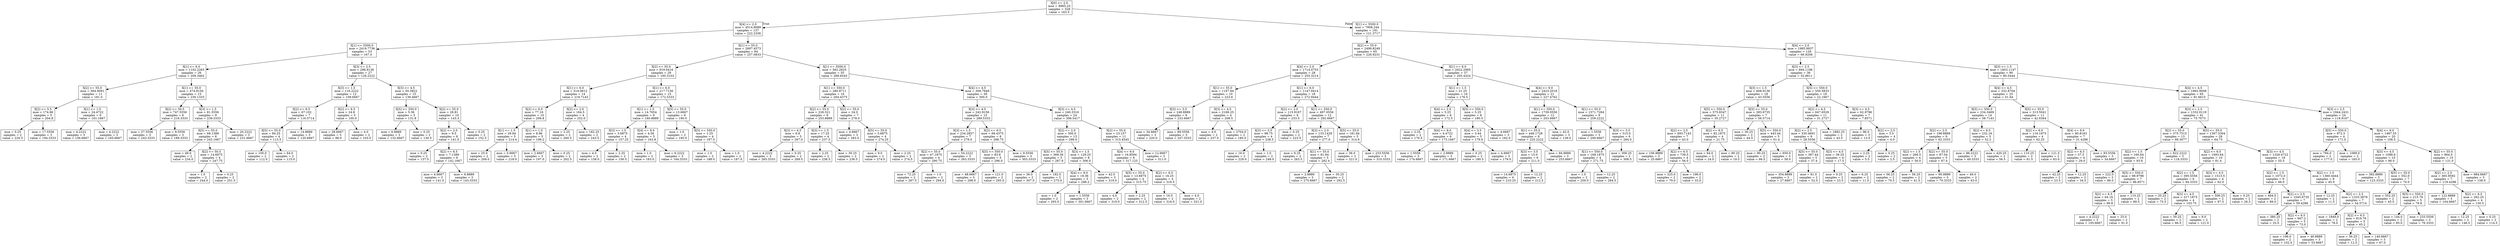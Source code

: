 digraph Tree {
node [shape=box] ;
0 [label="X[0] <= 2.0\nmse = 8965.25\nsamples = 328\nvalue = 163.5"] ;
1 [label="X[4] <= 2.0\nmse = 4514.9089\nsamples = 137\nvalue = 222.2336"] ;
0 -> 1 [labeldistance=2.5, labelangle=45, headlabel="True"] ;
2 [label="X[1] <= 5500.0\nmse = 2419.7736\nsamples = 53\nvalue = 167.0"] ;
1 -> 2 ;
3 [label="X[1] <= 6.0\nmse = 1102.2263\nsamples = 26\nvalue = 209.3462"] ;
2 -> 3 ;
4 [label="X[2] <= 55.0\nmse = 564.9091\nsamples = 11\nvalue = 181.0"] ;
3 -> 4 ;
5 [label="X[2] <= 5.5\nmse = 174.96\nsamples = 5\nvalue = 204.8"] ;
4 -> 5 ;
6 [label="mse = 0.25\nsamples = 2\nvalue = 220.5"] ;
5 -> 6 ;
7 [label="mse = 17.5556\nsamples = 3\nvalue = 194.3333"] ;
5 -> 7 ;
8 [label="X[1] <= 1.5\nmse = 24.4722\nsamples = 6\nvalue = 161.1667"] ;
4 -> 8 ;
9 [label="mse = 4.2222\nsamples = 3\nvalue = 156.6667"] ;
8 -> 9 ;
10 [label="mse = 4.2222\nsamples = 3\nvalue = 165.6667"] ;
8 -> 10 ;
11 [label="X[1] <= 55.0\nmse = 474.9156\nsamples = 15\nvalue = 230.1333"] ;
3 -> 11 ;
12 [label="X[2] <= 50.5\nmse = 747.5556\nsamples = 6\nvalue = 216.3333"] ;
11 -> 12 ;
13 [label="mse = 27.5556\nsamples = 3\nvalue = 243.3333"] ;
12 -> 13 ;
14 [label="mse = 9.5556\nsamples = 3\nvalue = 189.3333"] ;
12 -> 14 ;
15 [label="X[3] <= 1.5\nmse = 81.5556\nsamples = 9\nvalue = 239.3333"] ;
11 -> 15 ;
16 [label="X[5] <= 55.0\nmse = 68.1389\nsamples = 6\nvalue = 243.1667"] ;
15 -> 16 ;
17 [label="mse = 49.0\nsamples = 2\nvalue = 234.0"] ;
16 -> 17 ;
18 [label="X[2] <= 50.5\nmse = 14.6875\nsamples = 4\nvalue = 247.75"] ;
16 -> 18 ;
19 [label="mse = 1.0\nsamples = 2\nvalue = 244.0"] ;
18 -> 19 ;
20 [label="mse = 0.25\nsamples = 2\nvalue = 251.5"] ;
18 -> 20 ;
21 [label="mse = 20.2222\nsamples = 3\nvalue = 231.6667"] ;
15 -> 21 ;
22 [label="X[3] <= 2.5\nmse = 298.9136\nsamples = 27\nvalue = 126.2222"] ;
2 -> 22 ;
23 [label="X[3] <= 1.5\nmse = 116.2222\nsamples = 12\nvalue = 109.6667"] ;
22 -> 23 ;
24 [label="X[2] <= 6.5\nmse = 67.102\nsamples = 7\nvalue = 116.5714"] ;
23 -> 24 ;
25 [label="X[5] <= 55.0\nmse = 84.25\nsamples = 4\nvalue = 113.5"] ;
24 -> 25 ;
26 [label="mse = 100.0\nsamples = 2\nvalue = 112.0"] ;
25 -> 26 ;
27 [label="mse = 64.0\nsamples = 2\nvalue = 115.0"] ;
25 -> 27 ;
28 [label="mse = 14.8889\nsamples = 3\nvalue = 120.6667"] ;
24 -> 28 ;
29 [label="X[2] <= 6.5\nmse = 24.8\nsamples = 5\nvalue = 100.0"] ;
23 -> 29 ;
30 [label="mse = 28.6667\nsamples = 3\nvalue = 98.0"] ;
29 -> 30 ;
31 [label="mse = 4.0\nsamples = 2\nvalue = 103.0"] ;
29 -> 31 ;
32 [label="X[3] <= 4.5\nmse = 50.3822\nsamples = 15\nvalue = 139.4667"] ;
22 -> 32 ;
33 [label="X[5] <= 550.0\nmse = 5.36\nsamples = 5\nvalue = 131.8"] ;
32 -> 33 ;
34 [label="mse = 6.8889\nsamples = 3\nvalue = 132.6667"] ;
33 -> 34 ;
35 [label="mse = 0.25\nsamples = 2\nvalue = 130.5"] ;
33 -> 35 ;
36 [label="X[2] <= 55.0\nmse = 28.81\nsamples = 10\nvalue = 143.3"] ;
32 -> 36 ;
37 [label="X[2] <= 2.0\nmse = 9.5\nsamples = 8\nvalue = 141.0"] ;
36 -> 37 ;
38 [label="mse = 0.25\nsamples = 2\nvalue = 137.5"] ;
37 -> 38 ;
39 [label="X[2] <= 6.5\nmse = 7.1389\nsamples = 6\nvalue = 142.1667"] ;
37 -> 39 ;
40 [label="mse = 4.6667\nsamples = 3\nvalue = 141.0"] ;
39 -> 40 ;
41 [label="mse = 6.8889\nsamples = 3\nvalue = 143.3333"] ;
39 -> 41 ;
42 [label="mse = 0.25\nsamples = 2\nvalue = 152.5"] ;
36 -> 42 ;
43 [label="X[1] <= 55.0\nmse = 2697.4573\nsamples = 84\nvalue = 257.0833"] ;
1 -> 43 ;
44 [label="X[2] <= 55.0\nmse = 919.0416\nsamples = 29\nvalue = 195.3103"] ;
43 -> 44 ;
45 [label="X[1] <= 6.0\nmse = 519.0612\nsamples = 14\nvalue = 219.7143"] ;
44 -> 45 ;
46 [label="X[2] <= 6.0\nmse = 77.16\nsamples = 10\nvalue = 206.8"] ;
45 -> 46 ;
47 [label="X[1] <= 1.5\nmse = 29.84\nsamples = 5\nvalue = 214.4"] ;
46 -> 47 ;
48 [label="mse = 25.0\nsamples = 2\nvalue = 209.0"] ;
47 -> 48 ;
49 [label="mse = 0.6667\nsamples = 3\nvalue = 218.0"] ;
47 -> 49 ;
50 [label="X[1] <= 1.5\nmse = 8.96\nsamples = 5\nvalue = 199.2"] ;
46 -> 50 ;
51 [label="mse = 2.6667\nsamples = 3\nvalue = 197.0"] ;
50 -> 51 ;
52 [label="mse = 0.25\nsamples = 2\nvalue = 202.5"] ;
50 -> 52 ;
53 [label="X[2] <= 2.0\nmse = 164.5\nsamples = 4\nvalue = 252.0"] ;
45 -> 53 ;
54 [label="mse = 2.25\nsamples = 2\nvalue = 260.5"] ;
53 -> 54 ;
55 [label="mse = 182.25\nsamples = 2\nvalue = 243.5"] ;
53 -> 55 ;
56 [label="X[1] <= 6.0\nmse = 217.7156\nsamples = 15\nvalue = 172.5333"] ;
44 -> 56 ;
57 [label="X[1] <= 1.5\nmse = 14.7654\nsamples = 9\nvalue = 160.8889"] ;
56 -> 57 ;
58 [label="X[3] <= 1.5\nmse = 3.6875\nsamples = 4\nvalue = 157.25"] ;
57 -> 58 ;
59 [label="mse = 4.0\nsamples = 2\nvalue = 158.0"] ;
58 -> 59 ;
60 [label="mse = 2.25\nsamples = 2\nvalue = 156.5"] ;
58 -> 60 ;
61 [label="X[4] <= 9.0\nmse = 4.56\nsamples = 5\nvalue = 163.8"] ;
57 -> 61 ;
62 [label="mse = 1.0\nsamples = 2\nvalue = 163.0"] ;
61 -> 62 ;
63 [label="mse = 6.2222\nsamples = 3\nvalue = 164.3333"] ;
61 -> 63 ;
64 [label="X[5] <= 55.0\nmse = 13.6667\nsamples = 6\nvalue = 190.0"] ;
56 -> 64 ;
65 [label="mse = 1.0\nsamples = 2\nvalue = 195.0"] ;
64 -> 65 ;
66 [label="X[5] <= 550.0\nmse = 1.25\nsamples = 4\nvalue = 187.5"] ;
64 -> 66 ;
67 [label="mse = 1.0\nsamples = 2\nvalue = 188.0"] ;
66 -> 67 ;
68 [label="mse = 1.0\nsamples = 2\nvalue = 187.0"] ;
66 -> 68 ;
69 [label="X[1] <= 5500.0\nmse = 562.2625\nsamples = 55\nvalue = 289.6545"] ;
43 -> 69 ;
70 [label="X[1] <= 550.0\nmse = 280.8711\nsamples = 16\nvalue = 264.4375"] ;
69 -> 70 ;
71 [label="X[2] <= 55.0\nmse = 226.321\nsamples = 9\nvalue = 253.8889"] ;
70 -> 71 ;
72 [label="X[3] <= 4.5\nmse = 6.8\nsamples = 5\nvalue = 267.0"] ;
71 -> 72 ;
73 [label="mse = 4.2222\nsamples = 3\nvalue = 265.3333"] ;
72 -> 73 ;
74 [label="mse = 0.25\nsamples = 2\nvalue = 269.5"] ;
72 -> 74 ;
75 [label="X[3] <= 1.5\nmse = 17.25\nsamples = 4\nvalue = 237.5"] ;
71 -> 75 ;
76 [label="mse = 2.25\nsamples = 2\nvalue = 238.5"] ;
75 -> 76 ;
77 [label="mse = 30.25\nsamples = 2\nvalue = 236.5"] ;
75 -> 77 ;
78 [label="X[2] <= 55.0\nmse = 24.0\nsamples = 7\nvalue = 278.0"] ;
70 -> 78 ;
79 [label="mse = 4.6667\nsamples = 3\nvalue = 283.0"] ;
78 -> 79 ;
80 [label="X[5] <= 55.0\nmse = 5.6875\nsamples = 4\nvalue = 274.25"] ;
78 -> 80 ;
81 [label="mse = 9.0\nsamples = 2\nvalue = 274.0"] ;
80 -> 81 ;
82 [label="mse = 2.25\nsamples = 2\nvalue = 274.5"] ;
80 -> 82 ;
83 [label="X[4] <= 4.5\nmse = 309.7949\nsamples = 39\nvalue = 300.0"] ;
69 -> 83 ;
84 [label="X[3] <= 4.5\nmse = 242.9156\nsamples = 15\nvalue = 289.5333"] ;
83 -> 84 ;
85 [label="X[3] <= 1.5\nmse = 234.2857\nsamples = 7\nvalue = 279.0"] ;
84 -> 85 ;
86 [label="X[2] <= 55.0\nmse = 47.1875\nsamples = 4\nvalue = 290.75"] ;
85 -> 86 ;
87 [label="mse = 72.25\nsamples = 2\nvalue = 287.5"] ;
86 -> 87 ;
88 [label="mse = 1.0\nsamples = 2\nvalue = 294.0"] ;
86 -> 88 ;
89 [label="mse = 54.2222\nsamples = 3\nvalue = 263.3333"] ;
85 -> 89 ;
90 [label="X[2] <= 6.5\nmse = 68.4375\nsamples = 8\nvalue = 298.75"] ;
84 -> 90 ;
91 [label="X[5] <= 550.0\nmse = 83.6\nsamples = 5\nvalue = 296.0"] ;
90 -> 91 ;
92 [label="mse = 48.6667\nsamples = 3\nvalue = 298.0"] ;
91 -> 92 ;
93 [label="mse = 121.0\nsamples = 2\nvalue = 293.0"] ;
91 -> 93 ;
94 [label="mse = 9.5556\nsamples = 3\nvalue = 303.3333"] ;
90 -> 94 ;
95 [label="X[3] <= 4.5\nmse = 240.3316\nsamples = 24\nvalue = 306.5417"] ;
83 -> 95 ;
96 [label="X[2] <= 2.0\nmse = 300.0\nsamples = 13\nvalue = 299.0"] ;
95 -> 96 ;
97 [label="X[5] <= 55.0\nmse = 369.36\nsamples = 5\nvalue = 287.8"] ;
96 -> 97 ;
98 [label="mse = 36.0\nsamples = 2\nvalue = 307.0"] ;
97 -> 98 ;
99 [label="mse = 182.0\nsamples = 3\nvalue = 275.0"] ;
97 -> 99 ;
100 [label="X[3] <= 1.5\nmse = 129.25\nsamples = 8\nvalue = 306.0"] ;
96 -> 100 ;
101 [label="X[4] <= 9.0\nmse = 19.36\nsamples = 5\nvalue = 298.2"] ;
100 -> 101 ;
102 [label="mse = 1.0\nsamples = 2\nvalue = 293.0"] ;
101 -> 102 ;
103 [label="mse = 1.5556\nsamples = 3\nvalue = 301.6667"] ;
101 -> 103 ;
104 [label="mse = 42.0\nsamples = 3\nvalue = 319.0"] ;
100 -> 104 ;
105 [label="X[2] <= 55.0\nmse = 23.157\nsamples = 11\nvalue = 315.4545"] ;
95 -> 105 ;
106 [label="X[4] <= 9.0\nmse = 16.8594\nsamples = 8\nvalue = 317.125"] ;
105 -> 106 ;
107 [label="X[5] <= 55.0\nmse = 13.6875\nsamples = 4\nvalue = 315.75"] ;
106 -> 107 ;
108 [label="mse = 4.0\nsamples = 2\nvalue = 319.0"] ;
107 -> 108 ;
109 [label="mse = 2.25\nsamples = 2\nvalue = 312.5"] ;
107 -> 109 ;
110 [label="X[2] <= 6.5\nmse = 16.25\nsamples = 4\nvalue = 318.5"] ;
106 -> 110 ;
111 [label="mse = 16.0\nsamples = 2\nvalue = 316.0"] ;
110 -> 111 ;
112 [label="mse = 4.0\nsamples = 2\nvalue = 321.0"] ;
110 -> 112 ;
113 [label="mse = 12.6667\nsamples = 3\nvalue = 311.0"] ;
105 -> 113 ;
114 [label="X[1] <= 5500.0\nmse = 7908.244\nsamples = 191\nvalue = 121.3717"] ;
0 -> 114 [labeldistance=2.5, labelangle=-45, headlabel="False"] ;
115 [label="X[2] <= 55.0\nmse = 2499.8249\nsamples = 65\nvalue = 226.9231"] ;
114 -> 115 ;
116 [label="X[4] <= 2.0\nmse = 1714.0753\nsamples = 28\nvalue = 255.3214"] ;
115 -> 116 ;
117 [label="X[1] <= 55.0\nmse = 1167.84\nsamples = 10\nvalue = 223.6"] ;
116 -> 117 ;
118 [label="X[3] <= 3.5\nmse = 248.8889\nsamples = 6\nvalue = 233.6667"] ;
117 -> 118 ;
119 [label="mse = 34.6667\nsamples = 3\nvalue = 220.0"] ;
118 -> 119 ;
120 [label="mse = 89.5556\nsamples = 3\nvalue = 247.3333"] ;
118 -> 120 ;
121 [label="X[3] <= 4.5\nmse = 2166.25\nsamples = 4\nvalue = 208.5"] ;
117 -> 121 ;
122 [label="mse = 4.0\nsamples = 2\nvalue = 237.0"] ;
121 -> 122 ;
123 [label="mse = 2704.0\nsamples = 2\nvalue = 180.0"] ;
121 -> 123 ;
124 [label="X[1] <= 6.0\nmse = 1147.9414\nsamples = 18\nvalue = 272.9444"] ;
116 -> 124 ;
125 [label="X[2] <= 2.0\nmse = 115.9167\nsamples = 6\nvalue = 233.5"] ;
124 -> 125 ;
126 [label="X[3] <= 3.5\nmse = 98.75\nsamples = 4\nvalue = 238.5"] ;
125 -> 126 ;
127 [label="mse = 16.0\nsamples = 2\nvalue = 229.0"] ;
126 -> 127 ;
128 [label="mse = 1.0\nsamples = 2\nvalue = 248.0"] ;
126 -> 128 ;
129 [label="mse = 0.25\nsamples = 2\nvalue = 223.5"] ;
125 -> 129 ;
130 [label="X[1] <= 550.0\nmse = 497.0556\nsamples = 12\nvalue = 292.6667"] ;
124 -> 130 ;
131 [label="X[3] <= 2.0\nmse = 133.1429\nsamples = 7\nvalue = 277.0"] ;
130 -> 131 ;
132 [label="mse = 6.25\nsamples = 2\nvalue = 263.5"] ;
131 -> 132 ;
133 [label="X[1] <= 55.0\nmse = 81.84\nsamples = 5\nvalue = 282.4"] ;
131 -> 133 ;
134 [label="mse = 2.8889\nsamples = 3\nvalue = 275.6667"] ;
133 -> 134 ;
135 [label="mse = 30.25\nsamples = 2\nvalue = 292.5"] ;
133 -> 135 ;
136 [label="X[5] <= 55.0\nmse = 181.84\nsamples = 5\nvalue = 314.6"] ;
130 -> 136 ;
137 [label="mse = 36.0\nsamples = 2\nvalue = 321.0"] ;
136 -> 137 ;
138 [label="mse = 233.5556\nsamples = 3\nvalue = 310.3333"] ;
136 -> 138 ;
139 [label="X[1] <= 6.0\nmse = 2022.2995\nsamples = 37\nvalue = 205.4324"] ;
115 -> 139 ;
140 [label="X[1] <= 1.5\nmse = 21.25\nsamples = 16\nvalue = 176.5"] ;
139 -> 140 ;
141 [label="X[4] <= 2.0\nmse = 5.25\nsamples = 8\nvalue = 172.5"] ;
140 -> 141 ;
142 [label="mse = 2.25\nsamples = 2\nvalue = 170.5"] ;
141 -> 142 ;
143 [label="X[4] <= 9.0\nmse = 4.4722\nsamples = 6\nvalue = 173.1667"] ;
141 -> 143 ;
144 [label="mse = 1.5556\nsamples = 3\nvalue = 174.6667"] ;
143 -> 144 ;
145 [label="mse = 2.8889\nsamples = 3\nvalue = 171.6667"] ;
143 -> 145 ;
146 [label="X[5] <= 550.0\nmse = 5.25\nsamples = 8\nvalue = 180.5"] ;
140 -> 146 ;
147 [label="X[4] <= 3.5\nmse = 3.44\nsamples = 5\nvalue = 179.6"] ;
146 -> 147 ;
148 [label="mse = 0.25\nsamples = 2\nvalue = 180.5"] ;
147 -> 148 ;
149 [label="mse = 4.6667\nsamples = 3\nvalue = 179.0"] ;
147 -> 149 ;
150 [label="mse = 4.6667\nsamples = 3\nvalue = 182.0"] ;
146 -> 150 ;
151 [label="X[4] <= 9.0\nmse = 2423.2018\nsamples = 21\nvalue = 227.4762"] ;
139 -> 151 ;
152 [label="X[1] <= 550.0\nmse = 1739.0556\nsamples = 12\nvalue = 203.6667"] ;
151 -> 152 ;
153 [label="X[1] <= 55.0\nmse = 446.1728\nsamples = 9\nvalue = 225.2222"] ;
152 -> 153 ;
154 [label="X[3] <= 3.5\nmse = 15.0\nsamples = 6\nvalue = 211.0"] ;
153 -> 154 ;
155 [label="mse = 14.6875\nsamples = 4\nvalue = 210.25"] ;
154 -> 155 ;
156 [label="mse = 12.25\nsamples = 2\nvalue = 212.5"] ;
154 -> 156 ;
157 [label="mse = 94.8889\nsamples = 3\nvalue = 253.6667"] ;
153 -> 157 ;
158 [label="mse = 42.0\nsamples = 3\nvalue = 139.0"] ;
152 -> 158 ;
159 [label="X[1] <= 55.0\nmse = 1571.7284\nsamples = 9\nvalue = 259.2222"] ;
151 -> 159 ;
160 [label="mse = 1.5556\nsamples = 3\nvalue = 209.6667"] ;
159 -> 160 ;
161 [label="X[3] <= 3.5\nmse = 515.0\nsamples = 6\nvalue = 284.0"] ;
159 -> 161 ;
162 [label="X[1] <= 550.0\nmse = 169.1875\nsamples = 4\nvalue = 271.75"] ;
161 -> 162 ;
163 [label="mse = 1.0\nsamples = 2\nvalue = 259.0"] ;
162 -> 163 ;
164 [label="mse = 12.25\nsamples = 2\nvalue = 284.5"] ;
162 -> 164 ;
165 [label="mse = 306.25\nsamples = 2\nvalue = 308.5"] ;
161 -> 165 ;
166 [label="X[4] <= 2.0\nmse = 1985.9937\nsamples = 126\nvalue = 66.9206"] ;
114 -> 166 ;
167 [label="X[3] <= 2.5\nmse = 694.1196\nsamples = 36\nvalue = 32.8611"] ;
166 -> 167 ;
168 [label="X[3] <= 1.5\nmse = 608.9136\nsamples = 18\nvalue = 43.5556"] ;
167 -> 168 ;
169 [label="X[5] <= 550.0\nmse = 575.8347\nsamples = 11\nvalue = 35.2727"] ;
168 -> 169 ;
170 [label="X[2] <= 2.5\nmse = 693.7143\nsamples = 7\nvalue = 43.0"] ;
169 -> 170 ;
171 [label="mse = 106.8889\nsamples = 3\nvalue = 25.6667"] ;
170 -> 171 ;
172 [label="X[2] <= 6.5\nmse = 739.5\nsamples = 4\nvalue = 56.0"] ;
170 -> 172 ;
173 [label="mse = 225.0\nsamples = 2\nvalue = 79.0"] ;
172 -> 173 ;
174 [label="mse = 196.0\nsamples = 2\nvalue = 33.0"] ;
172 -> 174 ;
175 [label="X[2] <= 6.5\nmse = 82.1875\nsamples = 4\nvalue = 21.75"] ;
169 -> 175 ;
176 [label="mse = 64.0\nsamples = 2\nvalue = 24.0"] ;
175 -> 176 ;
177 [label="mse = 90.25\nsamples = 2\nvalue = 19.5"] ;
175 -> 177 ;
178 [label="X[5] <= 55.0\nmse = 383.6735\nsamples = 7\nvalue = 56.5714"] ;
168 -> 178 ;
179 [label="mse = 30.25\nsamples = 2\nvalue = 44.5"] ;
178 -> 179 ;
180 [label="X[5] <= 550.0\nmse = 443.44\nsamples = 5\nvalue = 61.4"] ;
178 -> 180 ;
181 [label="mse = 90.25\nsamples = 2\nvalue = 66.5"] ;
180 -> 181 ;
182 [label="mse = 650.0\nsamples = 3\nvalue = 58.0"] ;
180 -> 182 ;
183 [label="X[5] <= 550.0\nmse = 550.5833\nsamples = 18\nvalue = 22.1667"] ;
167 -> 183 ;
184 [label="X[2] <= 6.5\nmse = 647.6529\nsamples = 11\nvalue = 31.2727"] ;
183 -> 184 ;
185 [label="X[2] <= 2.5\nmse = 330.4691\nsamples = 9\nvalue = 28.5556"] ;
184 -> 185 ;
186 [label="X[5] <= 55.0\nmse = 387.44\nsamples = 5\nvalue = 37.4"] ;
185 -> 186 ;
187 [label="mse = 354.8889\nsamples = 3\nvalue = 27.6667"] ;
186 -> 187 ;
188 [label="mse = 81.0\nsamples = 2\nvalue = 52.0"] ;
186 -> 188 ;
189 [label="X[3] <= 4.5\nmse = 39.25\nsamples = 4\nvalue = 17.5"] ;
185 -> 189 ;
190 [label="mse = 0.25\nsamples = 2\nvalue = 23.5"] ;
189 -> 190 ;
191 [label="mse = 6.25\nsamples = 2\nvalue = 11.5"] ;
189 -> 191 ;
192 [label="mse = 1892.25\nsamples = 2\nvalue = 43.5"] ;
184 -> 192 ;
193 [label="X[3] <= 4.5\nmse = 62.9796\nsamples = 7\nvalue = 7.8571"] ;
183 -> 193 ;
194 [label="mse = 96.0\nsamples = 3\nvalue = 13.0"] ;
193 -> 194 ;
195 [label="X[2] <= 2.5\nmse = 3.5\nsamples = 4\nvalue = 4.0"] ;
193 -> 195 ;
196 [label="mse = 2.25\nsamples = 2\nvalue = 5.5"] ;
195 -> 196 ;
197 [label="mse = 0.25\nsamples = 2\nvalue = 2.5"] ;
195 -> 197 ;
198 [label="X[3] <= 1.5\nmse = 1853.1147\nsamples = 90\nvalue = 80.5444"] ;
166 -> 198 ;
199 [label="X[4] <= 4.5\nmse = 332.8704\nsamples = 25\nvalue = 51.64"] ;
198 -> 199 ;
200 [label="X[5] <= 550.0\nmse = 234.3469\nsamples = 14\nvalue = 58.7143"] ;
199 -> 200 ;
201 [label="X[2] <= 2.5\nmse = 198.8889\nsamples = 9\nvalue = 62.3333"] ;
200 -> 201 ;
202 [label="X[2] <= 1.5\nmse = 266.5\nsamples = 4\nvalue = 56.0"] ;
201 -> 202 ;
203 [label="mse = 56.25\nsamples = 2\nvalue = 70.5"] ;
202 -> 203 ;
204 [label="mse = 56.25\nsamples = 2\nvalue = 41.5"] ;
202 -> 204 ;
205 [label="X[2] <= 55.0\nmse = 87.04\nsamples = 5\nvalue = 67.4"] ;
201 -> 205 ;
206 [label="mse = 90.8889\nsamples = 3\nvalue = 70.3333"] ;
205 -> 206 ;
207 [label="mse = 49.0\nsamples = 2\nvalue = 63.0"] ;
205 -> 207 ;
208 [label="X[2] <= 6.5\nmse = 232.16\nsamples = 5\nvalue = 52.2"] ;
200 -> 208 ;
209 [label="mse = 86.2222\nsamples = 3\nvalue = 49.3333"] ;
208 -> 209 ;
210 [label="mse = 420.25\nsamples = 2\nvalue = 56.5"] ;
208 -> 210 ;
211 [label="X[5] <= 55.0\nmse = 313.5041\nsamples = 11\nvalue = 42.6364"] ;
199 -> 211 ;
212 [label="X[2] <= 6.0\nmse = 116.1875\nsamples = 4\nvalue = 62.25"] ;
211 -> 212 ;
213 [label="mse = 110.25\nsamples = 2\nvalue = 61.5"] ;
212 -> 213 ;
214 [label="mse = 121.0\nsamples = 2\nvalue = 63.0"] ;
212 -> 214 ;
215 [label="X[4] <= 9.0\nmse = 80.8163\nsamples = 7\nvalue = 31.4286"] ;
211 -> 215 ;
216 [label="X[2] <= 6.5\nmse = 57.5\nsamples = 4\nvalue = 29.0"] ;
215 -> 216 ;
217 [label="mse = 42.25\nsamples = 2\nvalue = 23.5"] ;
216 -> 217 ;
218 [label="mse = 12.25\nsamples = 2\nvalue = 34.5"] ;
216 -> 218 ;
219 [label="mse = 93.5556\nsamples = 3\nvalue = 34.6667"] ;
215 -> 219 ;
220 [label="X[4] <= 4.5\nmse = 1992.9008\nsamples = 65\nvalue = 91.6615"] ;
198 -> 220 ;
221 [label="X[3] <= 2.5\nmse = 1332.0119\nsamples = 41\nvalue = 75.7073"] ;
220 -> 221 ;
222 [label="X[2] <= 55.0\nmse = 375.7515\nsamples = 13\nvalue = 99.3077"] ;
221 -> 222 ;
223 [label="X[2] <= 1.5\nmse = 160.64\nsamples = 10\nvalue = 93.6"] ;
222 -> 223 ;
224 [label="mse = 222.0\nsamples = 3\nvalue = 86.0"] ;
223 -> 224 ;
225 [label="X[5] <= 550.0\nmse = 98.9796\nsamples = 7\nvalue = 96.8571"] ;
223 -> 225 ;
226 [label="X[2] <= 6.5\nmse = 64.16\nsamples = 5\nvalue = 99.8"] ;
225 -> 226 ;
227 [label="mse = 4.2222\nsamples = 3\nvalue = 105.6667"] ;
226 -> 227 ;
228 [label="mse = 25.0\nsamples = 2\nvalue = 91.0"] ;
226 -> 228 ;
229 [label="mse = 110.25\nsamples = 2\nvalue = 89.5"] ;
225 -> 229 ;
230 [label="mse = 622.2222\nsamples = 3\nvalue = 118.3333"] ;
222 -> 230 ;
231 [label="X[5] <= 55.0\nmse = 1397.3304\nsamples = 28\nvalue = 64.75"] ;
221 -> 231 ;
232 [label="X[2] <= 6.5\nmse = 1093.64\nsamples = 10\nvalue = 81.4"] ;
231 -> 232 ;
233 [label="X[2] <= 1.5\nmse = 395.5556\nsamples = 6\nvalue = 94.3333"] ;
232 -> 233 ;
234 [label="mse = 20.25\nsamples = 2\nvalue = 75.5"] ;
233 -> 234 ;
235 [label="X[3] <= 4.5\nmse = 317.1875\nsamples = 4\nvalue = 103.75"] ;
233 -> 235 ;
236 [label="mse = 30.25\nsamples = 2\nvalue = 86.5"] ;
235 -> 236 ;
237 [label="mse = 9.0\nsamples = 2\nvalue = 121.0"] ;
235 -> 237 ;
238 [label="X[3] <= 4.5\nmse = 1513.5\nsamples = 4\nvalue = 62.0"] ;
232 -> 238 ;
239 [label="mse = 506.25\nsamples = 2\nvalue = 97.5"] ;
238 -> 239 ;
240 [label="mse = 0.25\nsamples = 2\nvalue = 26.5"] ;
238 -> 240 ;
241 [label="X[3] <= 4.5\nmse = 1326.4722\nsamples = 18\nvalue = 55.5"] ;
231 -> 241 ;
242 [label="X[2] <= 1.5\nmse = 1072.0\nsamples = 9\nvalue = 66.0"] ;
241 -> 242 ;
243 [label="mse = 484.0\nsamples = 2\nvalue = 89.0"] ;
242 -> 243 ;
244 [label="X[2] <= 2.5\nmse = 1045.6735\nsamples = 7\nvalue = 59.4286"] ;
242 -> 244 ;
245 [label="mse = 380.25\nsamples = 2\nvalue = 25.5"] ;
244 -> 245 ;
246 [label="X[2] <= 6.5\nmse = 667.2\nsamples = 5\nvalue = 73.0"] ;
244 -> 246 ;
247 [label="mse = 196.0\nsamples = 2\nvalue = 102.0"] ;
246 -> 247 ;
248 [label="mse = 46.8889\nsamples = 3\nvalue = 53.6667"] ;
246 -> 248 ;
249 [label="X[2] <= 1.5\nmse = 1360.4444\nsamples = 9\nvalue = 45.0"] ;
241 -> 249 ;
250 [label="mse = 12.25\nsamples = 2\nvalue = 11.5"] ;
249 -> 250 ;
251 [label="X[2] <= 2.5\nmse = 1333.3878\nsamples = 7\nvalue = 54.5714"] ;
249 -> 251 ;
252 [label="mse = 1849.0\nsamples = 2\nvalue = 78.0"] ;
251 -> 252 ;
253 [label="X[2] <= 6.5\nmse = 819.76\nsamples = 5\nvalue = 45.2"] ;
251 -> 253 ;
254 [label="mse = 56.25\nsamples = 2\nvalue = 12.5"] ;
253 -> 254 ;
255 [label="mse = 140.6667\nsamples = 3\nvalue = 67.0"] ;
253 -> 255 ;
256 [label="X[3] <= 2.5\nmse = 1944.2431\nsamples = 24\nvalue = 118.9167"] ;
220 -> 256 ;
257 [label="X[5] <= 550.0\nmse = 972.5\nsamples = 4\nvalue = 171.0"] ;
256 -> 257 ;
258 [label="mse = 784.0\nsamples = 2\nvalue = 177.0"] ;
257 -> 258 ;
259 [label="mse = 1089.0\nsamples = 2\nvalue = 165.0"] ;
257 -> 259 ;
260 [label="X[4] <= 9.0\nmse = 1487.55\nsamples = 20\nvalue = 108.5"] ;
256 -> 260 ;
261 [label="X[3] <= 4.5\nmse = 1098.6\nsamples = 10\nvalue = 86.0"] ;
260 -> 261 ;
262 [label="mse = 382.8889\nsamples = 3\nvalue = 123.3333"] ;
261 -> 262 ;
263 [label="X[5] <= 55.0\nmse = 552.0\nsamples = 7\nvalue = 70.0"] ;
261 -> 263 ;
264 [label="mse = 552.25\nsamples = 2\nvalue = 45.5"] ;
263 -> 264 ;
265 [label="X[5] <= 550.0\nmse = 215.76\nsamples = 5\nvalue = 79.8"] ;
263 -> 265 ;
266 [label="mse = 144.0\nsamples = 2\nvalue = 85.0"] ;
265 -> 266 ;
267 [label="mse = 233.5556\nsamples = 3\nvalue = 76.3333"] ;
265 -> 267 ;
268 [label="X[2] <= 55.0\nmse = 864.0\nsamples = 10\nvalue = 131.0"] ;
260 -> 268 ;
269 [label="X[2] <= 2.5\nmse = 365.9592\nsamples = 7\nvalue = 119.4286"] ;
268 -> 269 ;
270 [label="mse = 122.8889\nsamples = 3\nvalue = 104.6667"] ;
269 -> 270 ;
271 [label="X[2] <= 6.5\nmse = 262.25\nsamples = 4\nvalue = 130.5"] ;
269 -> 271 ;
272 [label="mse = 12.25\nsamples = 2\nvalue = 146.5"] ;
271 -> 272 ;
273 [label="mse = 0.25\nsamples = 2\nvalue = 114.5"] ;
271 -> 273 ;
274 [label="mse = 984.6667\nsamples = 3\nvalue = 158.0"] ;
268 -> 274 ;
}